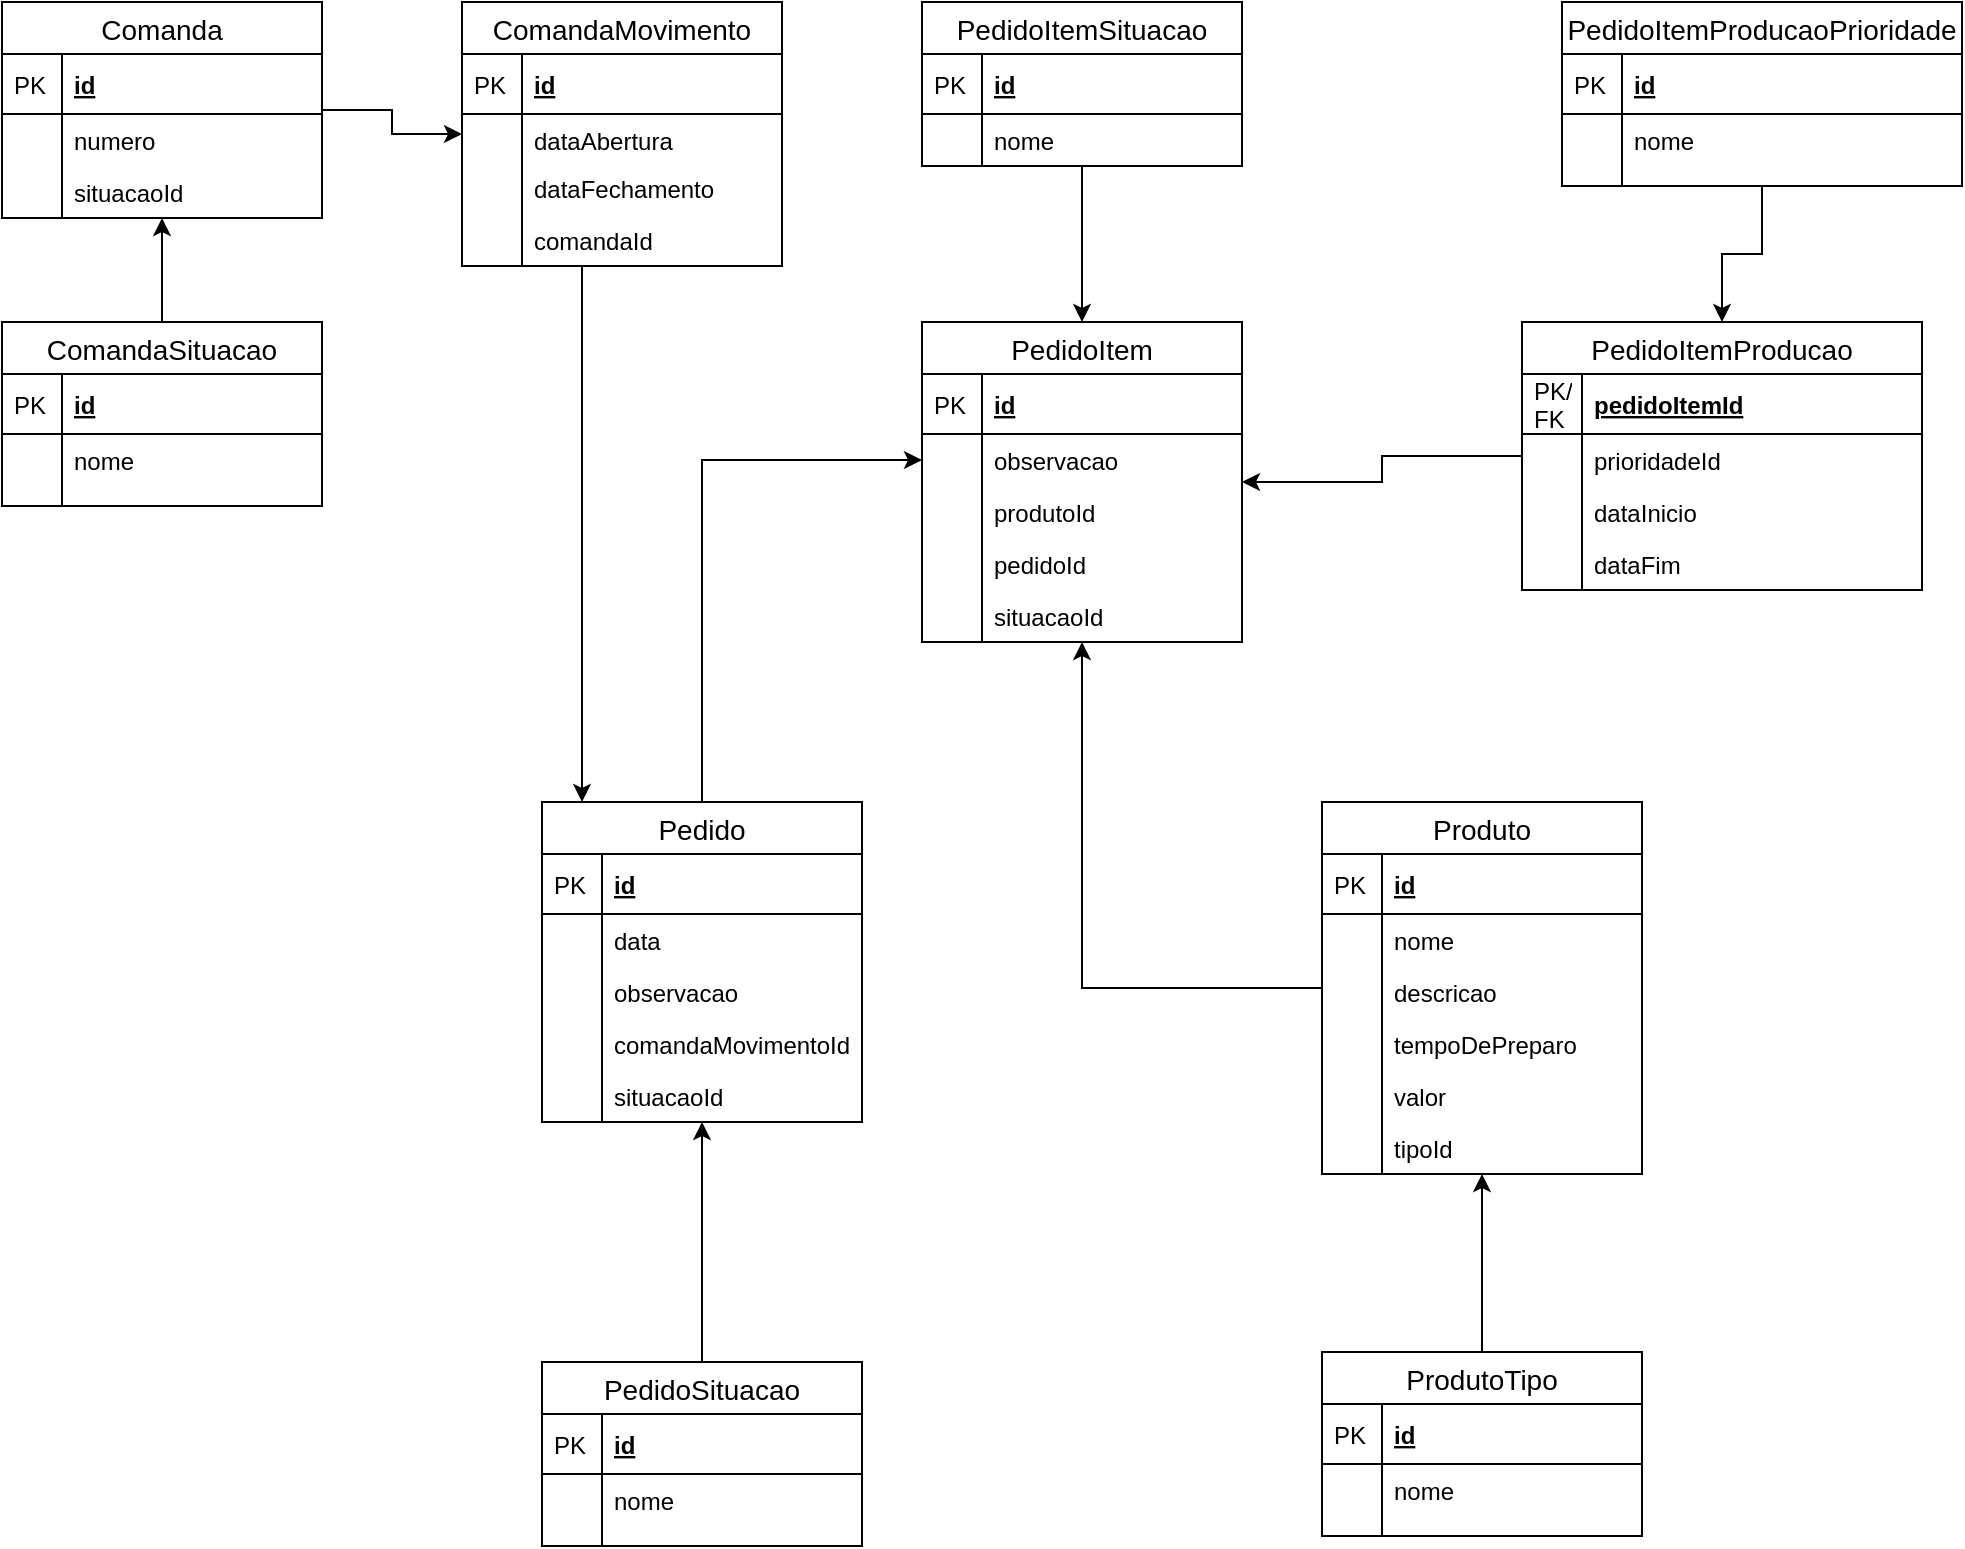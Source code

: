 <mxfile version="13.1.4" type="device"><diagram name="Page-1" id="e56a1550-8fbb-45ad-956c-1786394a9013"><mxGraphModel dx="1422" dy="762" grid="1" gridSize="10" guides="1" tooltips="1" connect="1" arrows="1" fold="1" page="1" pageScale="1" pageWidth="1100" pageHeight="850" background="#ffffff" math="0" shadow="0"><root><mxCell id="0"/><mxCell id="1" parent="0"/><mxCell id="rQG8oW-cDDTqa1CpiAXj-98" style="edgeStyle=orthogonalEdgeStyle;rounded=0;orthogonalLoop=1;jettySize=auto;html=1;" parent="1" source="rQG8oW-cDDTqa1CpiAXj-60" target="rQG8oW-cDDTqa1CpiAXj-1" edge="1"><mxGeometry relative="1" as="geometry"/></mxCell><mxCell id="rQG8oW-cDDTqa1CpiAXj-113" style="edgeStyle=orthogonalEdgeStyle;rounded=0;orthogonalLoop=1;jettySize=auto;html=1;" parent="1" source="rQG8oW-cDDTqa1CpiAXj-106" target="rQG8oW-cDDTqa1CpiAXj-12" edge="1"><mxGeometry relative="1" as="geometry"/></mxCell><mxCell id="rQG8oW-cDDTqa1CpiAXj-152" style="edgeStyle=orthogonalEdgeStyle;rounded=0;orthogonalLoop=1;jettySize=auto;html=1;" parent="1" source="rQG8oW-cDDTqa1CpiAXj-1" target="rQG8oW-cDDTqa1CpiAXj-141" edge="1"><mxGeometry relative="1" as="geometry"/></mxCell><mxCell id="dGEjeLmr6sXGNrBn6LQ6-9" style="edgeStyle=orthogonalEdgeStyle;rounded=0;orthogonalLoop=1;jettySize=auto;html=1;entryX=0.5;entryY=0;entryDx=0;entryDy=0;" parent="1" source="rQG8oW-cDDTqa1CpiAXj-81" target="dGEjeLmr6sXGNrBn6LQ6-1" edge="1"><mxGeometry relative="1" as="geometry"/></mxCell><mxCell id="rQG8oW-cDDTqa1CpiAXj-163" style="edgeStyle=orthogonalEdgeStyle;rounded=0;orthogonalLoop=1;jettySize=auto;html=1;" parent="1" source="rQG8oW-cDDTqa1CpiAXj-45" target="rQG8oW-cDDTqa1CpiAXj-23" edge="1"><mxGeometry relative="1" as="geometry"/></mxCell><mxCell id="dGEjeLmr6sXGNrBn6LQ6-34" style="edgeStyle=orthogonalEdgeStyle;rounded=0;orthogonalLoop=1;jettySize=auto;html=1;entryX=0;entryY=0.5;entryDx=0;entryDy=0;" parent="1" source="rQG8oW-cDDTqa1CpiAXj-12" target="dGEjeLmr6sXGNrBn6LQ6-26" edge="1"><mxGeometry relative="1" as="geometry"/></mxCell><mxCell id="rQG8oW-cDDTqa1CpiAXj-1" value="Comanda" style="swimlane;fontStyle=0;childLayout=stackLayout;horizontal=1;startSize=26;horizontalStack=0;resizeParent=1;resizeParentMax=0;resizeLast=0;collapsible=1;marginBottom=0;align=center;fontSize=14;" parent="1" vertex="1"><mxGeometry width="160" height="108" as="geometry"/></mxCell><mxCell id="rQG8oW-cDDTqa1CpiAXj-2" value="id" style="shape=partialRectangle;top=0;left=0;right=0;bottom=1;align=left;verticalAlign=middle;fillColor=none;spacingLeft=34;spacingRight=4;overflow=hidden;rotatable=0;points=[[0,0.5],[1,0.5]];portConstraint=eastwest;dropTarget=0;fontStyle=5;fontSize=12;" parent="rQG8oW-cDDTqa1CpiAXj-1" vertex="1"><mxGeometry y="26" width="160" height="30" as="geometry"/></mxCell><mxCell id="rQG8oW-cDDTqa1CpiAXj-3" value="PK" style="shape=partialRectangle;top=0;left=0;bottom=0;fillColor=none;align=left;verticalAlign=middle;spacingLeft=4;spacingRight=4;overflow=hidden;rotatable=0;points=[];portConstraint=eastwest;part=1;fontSize=12;" parent="rQG8oW-cDDTqa1CpiAXj-2" vertex="1" connectable="0"><mxGeometry width="30" height="30" as="geometry"/></mxCell><mxCell id="rQG8oW-cDDTqa1CpiAXj-104" value="numero" style="shape=partialRectangle;top=0;left=0;right=0;bottom=0;align=left;verticalAlign=top;fillColor=none;spacingLeft=34;spacingRight=4;overflow=hidden;rotatable=0;points=[[0,0.5],[1,0.5]];portConstraint=eastwest;dropTarget=0;fontSize=12;" parent="rQG8oW-cDDTqa1CpiAXj-1" vertex="1"><mxGeometry y="56" width="160" height="26" as="geometry"/></mxCell><mxCell id="rQG8oW-cDDTqa1CpiAXj-105" value="" style="shape=partialRectangle;top=0;left=0;bottom=0;fillColor=none;align=left;verticalAlign=top;spacingLeft=4;spacingRight=4;overflow=hidden;rotatable=0;points=[];portConstraint=eastwest;part=1;fontSize=12;" parent="rQG8oW-cDDTqa1CpiAXj-104" vertex="1" connectable="0"><mxGeometry width="30" height="26" as="geometry"/></mxCell><mxCell id="rQG8oW-cDDTqa1CpiAXj-156" value="situacaoId" style="shape=partialRectangle;top=0;left=0;right=0;bottom=0;align=left;verticalAlign=top;fillColor=none;spacingLeft=34;spacingRight=4;overflow=hidden;rotatable=0;points=[[0,0.5],[1,0.5]];portConstraint=eastwest;dropTarget=0;fontSize=12;" parent="rQG8oW-cDDTqa1CpiAXj-1" vertex="1"><mxGeometry y="82" width="160" height="26" as="geometry"/></mxCell><mxCell id="rQG8oW-cDDTqa1CpiAXj-157" value="" style="shape=partialRectangle;top=0;left=0;bottom=0;fillColor=none;align=left;verticalAlign=top;spacingLeft=4;spacingRight=4;overflow=hidden;rotatable=0;points=[];portConstraint=eastwest;part=1;fontSize=12;" parent="rQG8oW-cDDTqa1CpiAXj-156" vertex="1" connectable="0"><mxGeometry width="30" height="26" as="geometry"/></mxCell><mxCell id="rQG8oW-cDDTqa1CpiAXj-141" value="ComandaMovimento" style="swimlane;fontStyle=0;childLayout=stackLayout;horizontal=1;startSize=26;horizontalStack=0;resizeParent=1;resizeParentMax=0;resizeLast=0;collapsible=1;marginBottom=0;align=center;fontSize=14;" parent="1" vertex="1"><mxGeometry x="230" width="160" height="132" as="geometry"/></mxCell><mxCell id="rQG8oW-cDDTqa1CpiAXj-142" value="id" style="shape=partialRectangle;top=0;left=0;right=0;bottom=1;align=left;verticalAlign=middle;fillColor=none;spacingLeft=34;spacingRight=4;overflow=hidden;rotatable=0;points=[[0,0.5],[1,0.5]];portConstraint=eastwest;dropTarget=0;fontStyle=5;fontSize=12;" parent="rQG8oW-cDDTqa1CpiAXj-141" vertex="1"><mxGeometry y="26" width="160" height="30" as="geometry"/></mxCell><mxCell id="rQG8oW-cDDTqa1CpiAXj-143" value="PK" style="shape=partialRectangle;top=0;left=0;bottom=0;fillColor=none;align=left;verticalAlign=middle;spacingLeft=4;spacingRight=4;overflow=hidden;rotatable=0;points=[];portConstraint=eastwest;part=1;fontSize=12;" parent="rQG8oW-cDDTqa1CpiAXj-142" vertex="1" connectable="0"><mxGeometry width="30" height="30" as="geometry"/></mxCell><mxCell id="rQG8oW-cDDTqa1CpiAXj-144" value="dataAbertura" style="shape=partialRectangle;top=0;left=0;right=0;bottom=0;align=left;verticalAlign=top;fillColor=none;spacingLeft=34;spacingRight=4;overflow=hidden;rotatable=0;points=[[0,0.5],[1,0.5]];portConstraint=eastwest;dropTarget=0;fontSize=12;" parent="rQG8oW-cDDTqa1CpiAXj-141" vertex="1"><mxGeometry y="56" width="160" height="24" as="geometry"/></mxCell><mxCell id="rQG8oW-cDDTqa1CpiAXj-145" value="" style="shape=partialRectangle;top=0;left=0;bottom=0;fillColor=none;align=left;verticalAlign=top;spacingLeft=4;spacingRight=4;overflow=hidden;rotatable=0;points=[];portConstraint=eastwest;part=1;fontSize=12;" parent="rQG8oW-cDDTqa1CpiAXj-144" vertex="1" connectable="0"><mxGeometry width="30" height="24" as="geometry"/></mxCell><mxCell id="rQG8oW-cDDTqa1CpiAXj-146" value="dataFechamento" style="shape=partialRectangle;top=0;left=0;right=0;bottom=0;align=left;verticalAlign=top;fillColor=none;spacingLeft=34;spacingRight=4;overflow=hidden;rotatable=0;points=[[0,0.5],[1,0.5]];portConstraint=eastwest;dropTarget=0;fontSize=12;" parent="rQG8oW-cDDTqa1CpiAXj-141" vertex="1"><mxGeometry y="80" width="160" height="26" as="geometry"/></mxCell><mxCell id="rQG8oW-cDDTqa1CpiAXj-147" value="" style="shape=partialRectangle;top=0;left=0;bottom=0;fillColor=none;align=left;verticalAlign=top;spacingLeft=4;spacingRight=4;overflow=hidden;rotatable=0;points=[];portConstraint=eastwest;part=1;fontSize=12;" parent="rQG8oW-cDDTqa1CpiAXj-146" vertex="1" connectable="0"><mxGeometry width="30" height="26" as="geometry"/></mxCell><mxCell id="rQG8oW-cDDTqa1CpiAXj-148" value="comandaId" style="shape=partialRectangle;top=0;left=0;right=0;bottom=0;align=left;verticalAlign=top;fillColor=none;spacingLeft=34;spacingRight=4;overflow=hidden;rotatable=0;points=[[0,0.5],[1,0.5]];portConstraint=eastwest;dropTarget=0;fontSize=12;" parent="rQG8oW-cDDTqa1CpiAXj-141" vertex="1"><mxGeometry y="106" width="160" height="26" as="geometry"/></mxCell><mxCell id="rQG8oW-cDDTqa1CpiAXj-149" value="" style="shape=partialRectangle;top=0;left=0;bottom=0;fillColor=none;align=left;verticalAlign=top;spacingLeft=4;spacingRight=4;overflow=hidden;rotatable=0;points=[];portConstraint=eastwest;part=1;fontSize=12;" parent="rQG8oW-cDDTqa1CpiAXj-148" vertex="1" connectable="0"><mxGeometry width="30" height="26" as="geometry"/></mxCell><mxCell id="rQG8oW-cDDTqa1CpiAXj-12" value="Pedido" style="swimlane;fontStyle=0;childLayout=stackLayout;horizontal=1;startSize=26;horizontalStack=0;resizeParent=1;resizeParentMax=0;resizeLast=0;collapsible=1;marginBottom=0;align=center;fontSize=14;" parent="1" vertex="1"><mxGeometry x="270" y="400" width="160" height="160" as="geometry"/></mxCell><mxCell id="rQG8oW-cDDTqa1CpiAXj-13" value="id" style="shape=partialRectangle;top=0;left=0;right=0;bottom=1;align=left;verticalAlign=middle;fillColor=none;spacingLeft=34;spacingRight=4;overflow=hidden;rotatable=0;points=[[0,0.5],[1,0.5]];portConstraint=eastwest;dropTarget=0;fontStyle=5;fontSize=12;" parent="rQG8oW-cDDTqa1CpiAXj-12" vertex="1"><mxGeometry y="26" width="160" height="30" as="geometry"/></mxCell><mxCell id="rQG8oW-cDDTqa1CpiAXj-14" value="PK" style="shape=partialRectangle;top=0;left=0;bottom=0;fillColor=none;align=left;verticalAlign=middle;spacingLeft=4;spacingRight=4;overflow=hidden;rotatable=0;points=[];portConstraint=eastwest;part=1;fontSize=12;" parent="rQG8oW-cDDTqa1CpiAXj-13" vertex="1" connectable="0"><mxGeometry width="30" height="30" as="geometry"/></mxCell><mxCell id="rQG8oW-cDDTqa1CpiAXj-15" value="data" style="shape=partialRectangle;top=0;left=0;right=0;bottom=0;align=left;verticalAlign=top;fillColor=none;spacingLeft=34;spacingRight=4;overflow=hidden;rotatable=0;points=[[0,0.5],[1,0.5]];portConstraint=eastwest;dropTarget=0;fontSize=12;" parent="rQG8oW-cDDTqa1CpiAXj-12" vertex="1"><mxGeometry y="56" width="160" height="26" as="geometry"/></mxCell><mxCell id="rQG8oW-cDDTqa1CpiAXj-16" value="" style="shape=partialRectangle;top=0;left=0;bottom=0;fillColor=none;align=left;verticalAlign=top;spacingLeft=4;spacingRight=4;overflow=hidden;rotatable=0;points=[];portConstraint=eastwest;part=1;fontSize=12;" parent="rQG8oW-cDDTqa1CpiAXj-15" vertex="1" connectable="0"><mxGeometry width="30" height="26" as="geometry"/></mxCell><mxCell id="dGEjeLmr6sXGNrBn6LQ6-15" value="observacao" style="shape=partialRectangle;top=0;left=0;right=0;bottom=0;align=left;verticalAlign=top;fillColor=none;spacingLeft=34;spacingRight=4;overflow=hidden;rotatable=0;points=[[0,0.5],[1,0.5]];portConstraint=eastwest;dropTarget=0;fontSize=12;" parent="rQG8oW-cDDTqa1CpiAXj-12" vertex="1"><mxGeometry y="82" width="160" height="26" as="geometry"/></mxCell><mxCell id="dGEjeLmr6sXGNrBn6LQ6-16" value="" style="shape=partialRectangle;top=0;left=0;bottom=0;fillColor=none;align=left;verticalAlign=top;spacingLeft=4;spacingRight=4;overflow=hidden;rotatable=0;points=[];portConstraint=eastwest;part=1;fontSize=12;" parent="dGEjeLmr6sXGNrBn6LQ6-15" vertex="1" connectable="0"><mxGeometry width="30" height="26" as="geometry"/></mxCell><mxCell id="rQG8oW-cDDTqa1CpiAXj-100" value="comandaMovimentoId" style="shape=partialRectangle;top=0;left=0;right=0;bottom=0;align=left;verticalAlign=top;fillColor=none;spacingLeft=34;spacingRight=4;overflow=hidden;rotatable=0;points=[[0,0.5],[1,0.5]];portConstraint=eastwest;dropTarget=0;fontSize=12;" parent="rQG8oW-cDDTqa1CpiAXj-12" vertex="1"><mxGeometry y="108" width="160" height="26" as="geometry"/></mxCell><mxCell id="rQG8oW-cDDTqa1CpiAXj-101" value="" style="shape=partialRectangle;top=0;left=0;bottom=0;fillColor=none;align=left;verticalAlign=top;spacingLeft=4;spacingRight=4;overflow=hidden;rotatable=0;points=[];portConstraint=eastwest;part=1;fontSize=12;" parent="rQG8oW-cDDTqa1CpiAXj-100" vertex="1" connectable="0"><mxGeometry width="30" height="26" as="geometry"/></mxCell><mxCell id="rQG8oW-cDDTqa1CpiAXj-160" value="situacaoId" style="shape=partialRectangle;top=0;left=0;right=0;bottom=0;align=left;verticalAlign=top;fillColor=none;spacingLeft=34;spacingRight=4;overflow=hidden;rotatable=0;points=[[0,0.5],[1,0.5]];portConstraint=eastwest;dropTarget=0;fontSize=12;" parent="rQG8oW-cDDTqa1CpiAXj-12" vertex="1"><mxGeometry y="134" width="160" height="26" as="geometry"/></mxCell><mxCell id="rQG8oW-cDDTqa1CpiAXj-161" value="" style="shape=partialRectangle;top=0;left=0;bottom=0;fillColor=none;align=left;verticalAlign=top;spacingLeft=4;spacingRight=4;overflow=hidden;rotatable=0;points=[];portConstraint=eastwest;part=1;fontSize=12;" parent="rQG8oW-cDDTqa1CpiAXj-160" vertex="1" connectable="0"><mxGeometry width="30" height="26" as="geometry"/></mxCell><mxCell id="dGEjeLmr6sXGNrBn6LQ6-37" style="edgeStyle=orthogonalEdgeStyle;rounded=0;orthogonalLoop=1;jettySize=auto;html=1;" parent="1" source="rQG8oW-cDDTqa1CpiAXj-23" target="dGEjeLmr6sXGNrBn6LQ6-21" edge="1"><mxGeometry relative="1" as="geometry"/></mxCell><mxCell id="rQG8oW-cDDTqa1CpiAXj-23" value="Produto" style="swimlane;fontStyle=0;childLayout=stackLayout;horizontal=1;startSize=26;horizontalStack=0;resizeParent=1;resizeParentMax=0;resizeLast=0;collapsible=1;marginBottom=0;align=center;fontSize=14;" parent="1" vertex="1"><mxGeometry x="660" y="400" width="160" height="186" as="geometry"/></mxCell><mxCell id="rQG8oW-cDDTqa1CpiAXj-24" value="id" style="shape=partialRectangle;top=0;left=0;right=0;bottom=1;align=left;verticalAlign=middle;fillColor=none;spacingLeft=34;spacingRight=4;overflow=hidden;rotatable=0;points=[[0,0.5],[1,0.5]];portConstraint=eastwest;dropTarget=0;fontStyle=5;fontSize=12;" parent="rQG8oW-cDDTqa1CpiAXj-23" vertex="1"><mxGeometry y="26" width="160" height="30" as="geometry"/></mxCell><mxCell id="rQG8oW-cDDTqa1CpiAXj-25" value="PK" style="shape=partialRectangle;top=0;left=0;bottom=0;fillColor=none;align=left;verticalAlign=middle;spacingLeft=4;spacingRight=4;overflow=hidden;rotatable=0;points=[];portConstraint=eastwest;part=1;fontSize=12;" parent="rQG8oW-cDDTqa1CpiAXj-24" vertex="1" connectable="0"><mxGeometry width="30" height="30" as="geometry"/></mxCell><mxCell id="rQG8oW-cDDTqa1CpiAXj-26" value="nome" style="shape=partialRectangle;top=0;left=0;right=0;bottom=0;align=left;verticalAlign=top;fillColor=none;spacingLeft=34;spacingRight=4;overflow=hidden;rotatable=0;points=[[0,0.5],[1,0.5]];portConstraint=eastwest;dropTarget=0;fontSize=12;" parent="rQG8oW-cDDTqa1CpiAXj-23" vertex="1"><mxGeometry y="56" width="160" height="26" as="geometry"/></mxCell><mxCell id="rQG8oW-cDDTqa1CpiAXj-27" value="" style="shape=partialRectangle;top=0;left=0;bottom=0;fillColor=none;align=left;verticalAlign=top;spacingLeft=4;spacingRight=4;overflow=hidden;rotatable=0;points=[];portConstraint=eastwest;part=1;fontSize=12;" parent="rQG8oW-cDDTqa1CpiAXj-26" vertex="1" connectable="0"><mxGeometry width="30" height="26" as="geometry"/></mxCell><mxCell id="rQG8oW-cDDTqa1CpiAXj-28" value="descricao" style="shape=partialRectangle;top=0;left=0;right=0;bottom=0;align=left;verticalAlign=top;fillColor=none;spacingLeft=34;spacingRight=4;overflow=hidden;rotatable=0;points=[[0,0.5],[1,0.5]];portConstraint=eastwest;dropTarget=0;fontSize=12;" parent="rQG8oW-cDDTqa1CpiAXj-23" vertex="1"><mxGeometry y="82" width="160" height="26" as="geometry"/></mxCell><mxCell id="rQG8oW-cDDTqa1CpiAXj-29" value="" style="shape=partialRectangle;top=0;left=0;bottom=0;fillColor=none;align=left;verticalAlign=top;spacingLeft=4;spacingRight=4;overflow=hidden;rotatable=0;points=[];portConstraint=eastwest;part=1;fontSize=12;" parent="rQG8oW-cDDTqa1CpiAXj-28" vertex="1" connectable="0"><mxGeometry width="30" height="26" as="geometry"/></mxCell><mxCell id="rQG8oW-cDDTqa1CpiAXj-77" value="tempoDePreparo&#10;" style="shape=partialRectangle;top=0;left=0;right=0;bottom=0;align=left;verticalAlign=top;fillColor=none;spacingLeft=34;spacingRight=4;overflow=hidden;rotatable=0;points=[[0,0.5],[1,0.5]];portConstraint=eastwest;dropTarget=0;fontSize=12;" parent="rQG8oW-cDDTqa1CpiAXj-23" vertex="1"><mxGeometry y="108" width="160" height="26" as="geometry"/></mxCell><mxCell id="rQG8oW-cDDTqa1CpiAXj-78" value="" style="shape=partialRectangle;top=0;left=0;bottom=0;fillColor=none;align=left;verticalAlign=top;spacingLeft=4;spacingRight=4;overflow=hidden;rotatable=0;points=[];portConstraint=eastwest;part=1;fontSize=12;" parent="rQG8oW-cDDTqa1CpiAXj-77" vertex="1" connectable="0"><mxGeometry width="30" height="26" as="geometry"/></mxCell><mxCell id="rQG8oW-cDDTqa1CpiAXj-58" value="valor&#10;" style="shape=partialRectangle;top=0;left=0;right=0;bottom=0;align=left;verticalAlign=top;fillColor=none;spacingLeft=34;spacingRight=4;overflow=hidden;rotatable=0;points=[[0,0.5],[1,0.5]];portConstraint=eastwest;dropTarget=0;fontSize=12;" parent="rQG8oW-cDDTqa1CpiAXj-23" vertex="1"><mxGeometry y="134" width="160" height="26" as="geometry"/></mxCell><mxCell id="rQG8oW-cDDTqa1CpiAXj-59" value="" style="shape=partialRectangle;top=0;left=0;bottom=0;fillColor=none;align=left;verticalAlign=top;spacingLeft=4;spacingRight=4;overflow=hidden;rotatable=0;points=[];portConstraint=eastwest;part=1;fontSize=12;" parent="rQG8oW-cDDTqa1CpiAXj-58" vertex="1" connectable="0"><mxGeometry width="30" height="26" as="geometry"/></mxCell><mxCell id="rQG8oW-cDDTqa1CpiAXj-89" value="tipoId" style="shape=partialRectangle;top=0;left=0;right=0;bottom=0;align=left;verticalAlign=top;fillColor=none;spacingLeft=34;spacingRight=4;overflow=hidden;rotatable=0;points=[[0,0.5],[1,0.5]];portConstraint=eastwest;dropTarget=0;fontSize=12;" parent="rQG8oW-cDDTqa1CpiAXj-23" vertex="1"><mxGeometry y="160" width="160" height="26" as="geometry"/></mxCell><mxCell id="rQG8oW-cDDTqa1CpiAXj-90" value="" style="shape=partialRectangle;top=0;left=0;bottom=0;fillColor=none;align=left;verticalAlign=top;spacingLeft=4;spacingRight=4;overflow=hidden;rotatable=0;points=[];portConstraint=eastwest;part=1;fontSize=12;" parent="rQG8oW-cDDTqa1CpiAXj-89" vertex="1" connectable="0"><mxGeometry width="30" height="26" as="geometry"/></mxCell><mxCell id="rQG8oW-cDDTqa1CpiAXj-45" value="ProdutoTipo" style="swimlane;fontStyle=0;childLayout=stackLayout;horizontal=1;startSize=26;horizontalStack=0;resizeParent=1;resizeParentMax=0;resizeLast=0;collapsible=1;marginBottom=0;align=center;fontSize=14;" parent="1" vertex="1"><mxGeometry x="660" y="675" width="160" height="92" as="geometry"/></mxCell><mxCell id="rQG8oW-cDDTqa1CpiAXj-46" value="id" style="shape=partialRectangle;top=0;left=0;right=0;bottom=1;align=left;verticalAlign=middle;fillColor=none;spacingLeft=34;spacingRight=4;overflow=hidden;rotatable=0;points=[[0,0.5],[1,0.5]];portConstraint=eastwest;dropTarget=0;fontStyle=5;fontSize=12;" parent="rQG8oW-cDDTqa1CpiAXj-45" vertex="1"><mxGeometry y="26" width="160" height="30" as="geometry"/></mxCell><mxCell id="rQG8oW-cDDTqa1CpiAXj-47" value="PK" style="shape=partialRectangle;top=0;left=0;bottom=0;fillColor=none;align=left;verticalAlign=middle;spacingLeft=4;spacingRight=4;overflow=hidden;rotatable=0;points=[];portConstraint=eastwest;part=1;fontSize=12;" parent="rQG8oW-cDDTqa1CpiAXj-46" vertex="1" connectable="0"><mxGeometry width="30" height="30" as="geometry"/></mxCell><mxCell id="rQG8oW-cDDTqa1CpiAXj-48" value="nome" style="shape=partialRectangle;top=0;left=0;right=0;bottom=0;align=left;verticalAlign=top;fillColor=none;spacingLeft=34;spacingRight=4;overflow=hidden;rotatable=0;points=[[0,0.5],[1,0.5]];portConstraint=eastwest;dropTarget=0;fontSize=12;" parent="rQG8oW-cDDTqa1CpiAXj-45" vertex="1"><mxGeometry y="56" width="160" height="26" as="geometry"/></mxCell><mxCell id="rQG8oW-cDDTqa1CpiAXj-49" value="" style="shape=partialRectangle;top=0;left=0;bottom=0;fillColor=none;align=left;verticalAlign=top;spacingLeft=4;spacingRight=4;overflow=hidden;rotatable=0;points=[];portConstraint=eastwest;part=1;fontSize=12;" parent="rQG8oW-cDDTqa1CpiAXj-48" vertex="1" connectable="0"><mxGeometry width="30" height="26" as="geometry"/></mxCell><mxCell id="rQG8oW-cDDTqa1CpiAXj-54" value="" style="shape=partialRectangle;top=0;left=0;right=0;bottom=0;align=left;verticalAlign=top;fillColor=none;spacingLeft=34;spacingRight=4;overflow=hidden;rotatable=0;points=[[0,0.5],[1,0.5]];portConstraint=eastwest;dropTarget=0;fontSize=12;" parent="rQG8oW-cDDTqa1CpiAXj-45" vertex="1"><mxGeometry y="82" width="160" height="10" as="geometry"/></mxCell><mxCell id="rQG8oW-cDDTqa1CpiAXj-55" value="" style="shape=partialRectangle;top=0;left=0;bottom=0;fillColor=none;align=left;verticalAlign=top;spacingLeft=4;spacingRight=4;overflow=hidden;rotatable=0;points=[];portConstraint=eastwest;part=1;fontSize=12;" parent="rQG8oW-cDDTqa1CpiAXj-54" vertex="1" connectable="0"><mxGeometry width="30" height="10" as="geometry"/></mxCell><mxCell id="dGEjeLmr6sXGNrBn6LQ6-38" style="edgeStyle=orthogonalEdgeStyle;rounded=0;orthogonalLoop=1;jettySize=auto;html=1;" parent="1" source="dGEjeLmr6sXGNrBn6LQ6-1" target="dGEjeLmr6sXGNrBn6LQ6-21" edge="1"><mxGeometry relative="1" as="geometry"/></mxCell><mxCell id="dGEjeLmr6sXGNrBn6LQ6-39" style="edgeStyle=orthogonalEdgeStyle;rounded=0;orthogonalLoop=1;jettySize=auto;html=1;" parent="1" source="rQG8oW-cDDTqa1CpiAXj-148" target="rQG8oW-cDDTqa1CpiAXj-12" edge="1"><mxGeometry relative="1" as="geometry"><Array as="points"><mxPoint x="290" y="360"/><mxPoint x="290" y="360"/></Array></mxGeometry></mxCell><mxCell id="dGEjeLmr6sXGNrBn6LQ6-48" style="edgeStyle=orthogonalEdgeStyle;rounded=0;orthogonalLoop=1;jettySize=auto;html=1;" parent="1" source="dGEjeLmr6sXGNrBn6LQ6-40" target="dGEjeLmr6sXGNrBn6LQ6-21" edge="1"><mxGeometry relative="1" as="geometry"/></mxCell><mxCell id="rQG8oW-cDDTqa1CpiAXj-60" value="ComandaSituacao" style="swimlane;fontStyle=0;childLayout=stackLayout;horizontal=1;startSize=26;horizontalStack=0;resizeParent=1;resizeParentMax=0;resizeLast=0;collapsible=1;marginBottom=0;align=center;fontSize=14;" parent="1" vertex="1"><mxGeometry y="160" width="160" height="92" as="geometry"/></mxCell><mxCell id="rQG8oW-cDDTqa1CpiAXj-61" value="id" style="shape=partialRectangle;top=0;left=0;right=0;bottom=1;align=left;verticalAlign=middle;fillColor=none;spacingLeft=34;spacingRight=4;overflow=hidden;rotatable=0;points=[[0,0.5],[1,0.5]];portConstraint=eastwest;dropTarget=0;fontStyle=5;fontSize=12;" parent="rQG8oW-cDDTqa1CpiAXj-60" vertex="1"><mxGeometry y="26" width="160" height="30" as="geometry"/></mxCell><mxCell id="rQG8oW-cDDTqa1CpiAXj-62" value="PK" style="shape=partialRectangle;top=0;left=0;bottom=0;fillColor=none;align=left;verticalAlign=middle;spacingLeft=4;spacingRight=4;overflow=hidden;rotatable=0;points=[];portConstraint=eastwest;part=1;fontSize=12;" parent="rQG8oW-cDDTqa1CpiAXj-61" vertex="1" connectable="0"><mxGeometry width="30" height="30" as="geometry"/></mxCell><mxCell id="rQG8oW-cDDTqa1CpiAXj-63" value="nome" style="shape=partialRectangle;top=0;left=0;right=0;bottom=0;align=left;verticalAlign=top;fillColor=none;spacingLeft=34;spacingRight=4;overflow=hidden;rotatable=0;points=[[0,0.5],[1,0.5]];portConstraint=eastwest;dropTarget=0;fontSize=12;" parent="rQG8oW-cDDTqa1CpiAXj-60" vertex="1"><mxGeometry y="56" width="160" height="26" as="geometry"/></mxCell><mxCell id="rQG8oW-cDDTqa1CpiAXj-64" value="" style="shape=partialRectangle;top=0;left=0;bottom=0;fillColor=none;align=left;verticalAlign=top;spacingLeft=4;spacingRight=4;overflow=hidden;rotatable=0;points=[];portConstraint=eastwest;part=1;fontSize=12;" parent="rQG8oW-cDDTqa1CpiAXj-63" vertex="1" connectable="0"><mxGeometry width="30" height="26" as="geometry"/></mxCell><mxCell id="rQG8oW-cDDTqa1CpiAXj-69" value="" style="shape=partialRectangle;top=0;left=0;right=0;bottom=0;align=left;verticalAlign=top;fillColor=none;spacingLeft=34;spacingRight=4;overflow=hidden;rotatable=0;points=[[0,0.5],[1,0.5]];portConstraint=eastwest;dropTarget=0;fontSize=12;" parent="rQG8oW-cDDTqa1CpiAXj-60" vertex="1"><mxGeometry y="82" width="160" height="10" as="geometry"/></mxCell><mxCell id="rQG8oW-cDDTqa1CpiAXj-70" value="" style="shape=partialRectangle;top=0;left=0;bottom=0;fillColor=none;align=left;verticalAlign=top;spacingLeft=4;spacingRight=4;overflow=hidden;rotatable=0;points=[];portConstraint=eastwest;part=1;fontSize=12;" parent="rQG8oW-cDDTqa1CpiAXj-69" vertex="1" connectable="0"><mxGeometry width="30" height="10" as="geometry"/></mxCell><mxCell id="dGEjeLmr6sXGNrBn6LQ6-21" value="PedidoItem" style="swimlane;fontStyle=0;childLayout=stackLayout;horizontal=1;startSize=26;horizontalStack=0;resizeParent=1;resizeParentMax=0;resizeLast=0;collapsible=1;marginBottom=0;align=center;fontSize=14;" parent="1" vertex="1"><mxGeometry x="460" y="160" width="160" height="160" as="geometry"/></mxCell><mxCell id="dGEjeLmr6sXGNrBn6LQ6-22" value="id" style="shape=partialRectangle;top=0;left=0;right=0;bottom=1;align=left;verticalAlign=middle;fillColor=none;spacingLeft=34;spacingRight=4;overflow=hidden;rotatable=0;points=[[0,0.5],[1,0.5]];portConstraint=eastwest;dropTarget=0;fontStyle=5;fontSize=12;" parent="dGEjeLmr6sXGNrBn6LQ6-21" vertex="1"><mxGeometry y="26" width="160" height="30" as="geometry"/></mxCell><mxCell id="dGEjeLmr6sXGNrBn6LQ6-23" value="PK" style="shape=partialRectangle;top=0;left=0;bottom=0;fillColor=none;align=left;verticalAlign=middle;spacingLeft=4;spacingRight=4;overflow=hidden;rotatable=0;points=[];portConstraint=eastwest;part=1;fontSize=12;" parent="dGEjeLmr6sXGNrBn6LQ6-22" vertex="1" connectable="0"><mxGeometry width="30" height="30" as="geometry"/></mxCell><mxCell id="dGEjeLmr6sXGNrBn6LQ6-26" value="observacao" style="shape=partialRectangle;top=0;left=0;right=0;bottom=0;align=left;verticalAlign=top;fillColor=none;spacingLeft=34;spacingRight=4;overflow=hidden;rotatable=0;points=[[0,0.5],[1,0.5]];portConstraint=eastwest;dropTarget=0;fontSize=12;" parent="dGEjeLmr6sXGNrBn6LQ6-21" vertex="1"><mxGeometry y="56" width="160" height="26" as="geometry"/></mxCell><mxCell id="dGEjeLmr6sXGNrBn6LQ6-27" value="" style="shape=partialRectangle;top=0;left=0;bottom=0;fillColor=none;align=left;verticalAlign=top;spacingLeft=4;spacingRight=4;overflow=hidden;rotatable=0;points=[];portConstraint=eastwest;part=1;fontSize=12;" parent="dGEjeLmr6sXGNrBn6LQ6-26" vertex="1" connectable="0"><mxGeometry width="30" height="26" as="geometry"/></mxCell><mxCell id="dGEjeLmr6sXGNrBn6LQ6-30" value="produtoId" style="shape=partialRectangle;top=0;left=0;right=0;bottom=0;align=left;verticalAlign=top;fillColor=none;spacingLeft=34;spacingRight=4;overflow=hidden;rotatable=0;points=[[0,0.5],[1,0.5]];portConstraint=eastwest;dropTarget=0;fontSize=12;" parent="dGEjeLmr6sXGNrBn6LQ6-21" vertex="1"><mxGeometry y="82" width="160" height="26" as="geometry"/></mxCell><mxCell id="dGEjeLmr6sXGNrBn6LQ6-31" value="" style="shape=partialRectangle;top=0;left=0;bottom=0;fillColor=none;align=left;verticalAlign=top;spacingLeft=4;spacingRight=4;overflow=hidden;rotatable=0;points=[];portConstraint=eastwest;part=1;fontSize=12;" parent="dGEjeLmr6sXGNrBn6LQ6-30" vertex="1" connectable="0"><mxGeometry width="30" height="26" as="geometry"/></mxCell><mxCell id="dGEjeLmr6sXGNrBn6LQ6-35" value="pedidoId" style="shape=partialRectangle;top=0;left=0;right=0;bottom=0;align=left;verticalAlign=top;fillColor=none;spacingLeft=34;spacingRight=4;overflow=hidden;rotatable=0;points=[[0,0.5],[1,0.5]];portConstraint=eastwest;dropTarget=0;fontSize=12;" parent="dGEjeLmr6sXGNrBn6LQ6-21" vertex="1"><mxGeometry y="108" width="160" height="26" as="geometry"/></mxCell><mxCell id="dGEjeLmr6sXGNrBn6LQ6-36" value="" style="shape=partialRectangle;top=0;left=0;bottom=0;fillColor=none;align=left;verticalAlign=top;spacingLeft=4;spacingRight=4;overflow=hidden;rotatable=0;points=[];portConstraint=eastwest;part=1;fontSize=12;" parent="dGEjeLmr6sXGNrBn6LQ6-35" vertex="1" connectable="0"><mxGeometry width="30" height="26" as="geometry"/></mxCell><mxCell id="dGEjeLmr6sXGNrBn6LQ6-51" value="situacaoId" style="shape=partialRectangle;top=0;left=0;right=0;bottom=0;align=left;verticalAlign=top;fillColor=none;spacingLeft=34;spacingRight=4;overflow=hidden;rotatable=0;points=[[0,0.5],[1,0.5]];portConstraint=eastwest;dropTarget=0;fontSize=12;" parent="dGEjeLmr6sXGNrBn6LQ6-21" vertex="1"><mxGeometry y="134" width="160" height="26" as="geometry"/></mxCell><mxCell id="dGEjeLmr6sXGNrBn6LQ6-52" value="" style="shape=partialRectangle;top=0;left=0;bottom=0;fillColor=none;align=left;verticalAlign=top;spacingLeft=4;spacingRight=4;overflow=hidden;rotatable=0;points=[];portConstraint=eastwest;part=1;fontSize=12;" parent="dGEjeLmr6sXGNrBn6LQ6-51" vertex="1" connectable="0"><mxGeometry width="30" height="26" as="geometry"/></mxCell><mxCell id="dGEjeLmr6sXGNrBn6LQ6-1" value="PedidoItemProducao" style="swimlane;fontStyle=0;childLayout=stackLayout;horizontal=1;startSize=26;horizontalStack=0;resizeParent=1;resizeParentMax=0;resizeLast=0;collapsible=1;marginBottom=0;align=center;fontSize=14;" parent="1" vertex="1"><mxGeometry x="760" y="160" width="200" height="134" as="geometry"/></mxCell><mxCell id="dGEjeLmr6sXGNrBn6LQ6-2" value="pedidoItemId" style="shape=partialRectangle;top=0;left=0;right=0;bottom=1;align=left;verticalAlign=middle;fillColor=none;spacingLeft=34;spacingRight=4;overflow=hidden;rotatable=0;points=[[0,0.5],[1,0.5]];portConstraint=eastwest;dropTarget=0;fontStyle=5;fontSize=12;" parent="dGEjeLmr6sXGNrBn6LQ6-1" vertex="1"><mxGeometry y="26" width="200" height="30" as="geometry"/></mxCell><mxCell id="dGEjeLmr6sXGNrBn6LQ6-3" value="PK/&#10;FK" style="shape=partialRectangle;top=0;left=0;bottom=0;fillColor=none;align=left;verticalAlign=middle;spacingLeft=4;spacingRight=4;overflow=hidden;rotatable=0;points=[];portConstraint=eastwest;part=1;fontSize=12;" parent="dGEjeLmr6sXGNrBn6LQ6-2" vertex="1" connectable="0"><mxGeometry width="30" height="30" as="geometry"/></mxCell><mxCell id="dGEjeLmr6sXGNrBn6LQ6-12" value="prioridadeId" style="shape=partialRectangle;top=0;left=0;right=0;bottom=0;align=left;verticalAlign=top;fillColor=none;spacingLeft=34;spacingRight=4;overflow=hidden;rotatable=0;points=[[0,0.5],[1,0.5]];portConstraint=eastwest;dropTarget=0;fontSize=12;" parent="dGEjeLmr6sXGNrBn6LQ6-1" vertex="1"><mxGeometry y="56" width="200" height="26" as="geometry"/></mxCell><mxCell id="dGEjeLmr6sXGNrBn6LQ6-13" value="" style="shape=partialRectangle;top=0;left=0;bottom=0;fillColor=none;align=left;verticalAlign=top;spacingLeft=4;spacingRight=4;overflow=hidden;rotatable=0;points=[];portConstraint=eastwest;part=1;fontSize=12;" parent="dGEjeLmr6sXGNrBn6LQ6-12" vertex="1" connectable="0"><mxGeometry width="30" height="26" as="geometry"/></mxCell><mxCell id="dGEjeLmr6sXGNrBn6LQ6-17" value="dataInicio" style="shape=partialRectangle;top=0;left=0;right=0;bottom=0;align=left;verticalAlign=top;fillColor=none;spacingLeft=34;spacingRight=4;overflow=hidden;rotatable=0;points=[[0,0.5],[1,0.5]];portConstraint=eastwest;dropTarget=0;fontSize=12;" parent="dGEjeLmr6sXGNrBn6LQ6-1" vertex="1"><mxGeometry y="82" width="200" height="26" as="geometry"/></mxCell><mxCell id="dGEjeLmr6sXGNrBn6LQ6-18" value="" style="shape=partialRectangle;top=0;left=0;bottom=0;fillColor=none;align=left;verticalAlign=top;spacingLeft=4;spacingRight=4;overflow=hidden;rotatable=0;points=[];portConstraint=eastwest;part=1;fontSize=12;" parent="dGEjeLmr6sXGNrBn6LQ6-17" vertex="1" connectable="0"><mxGeometry width="30" height="26" as="geometry"/></mxCell><mxCell id="dGEjeLmr6sXGNrBn6LQ6-19" value="dataFim" style="shape=partialRectangle;top=0;left=0;right=0;bottom=0;align=left;verticalAlign=top;fillColor=none;spacingLeft=34;spacingRight=4;overflow=hidden;rotatable=0;points=[[0,0.5],[1,0.5]];portConstraint=eastwest;dropTarget=0;fontSize=12;" parent="dGEjeLmr6sXGNrBn6LQ6-1" vertex="1"><mxGeometry y="108" width="200" height="26" as="geometry"/></mxCell><mxCell id="dGEjeLmr6sXGNrBn6LQ6-20" value="" style="shape=partialRectangle;top=0;left=0;bottom=0;fillColor=none;align=left;verticalAlign=top;spacingLeft=4;spacingRight=4;overflow=hidden;rotatable=0;points=[];portConstraint=eastwest;part=1;fontSize=12;" parent="dGEjeLmr6sXGNrBn6LQ6-19" vertex="1" connectable="0"><mxGeometry width="30" height="26" as="geometry"/></mxCell><mxCell id="rQG8oW-cDDTqa1CpiAXj-106" value="PedidoSituacao" style="swimlane;fontStyle=0;childLayout=stackLayout;horizontal=1;startSize=26;horizontalStack=0;resizeParent=1;resizeParentMax=0;resizeLast=0;collapsible=1;marginBottom=0;align=center;fontSize=14;" parent="1" vertex="1"><mxGeometry x="270" y="680" width="160" height="92" as="geometry"/></mxCell><mxCell id="rQG8oW-cDDTqa1CpiAXj-107" value="id" style="shape=partialRectangle;top=0;left=0;right=0;bottom=1;align=left;verticalAlign=middle;fillColor=none;spacingLeft=34;spacingRight=4;overflow=hidden;rotatable=0;points=[[0,0.5],[1,0.5]];portConstraint=eastwest;dropTarget=0;fontStyle=5;fontSize=12;" parent="rQG8oW-cDDTqa1CpiAXj-106" vertex="1"><mxGeometry y="26" width="160" height="30" as="geometry"/></mxCell><mxCell id="rQG8oW-cDDTqa1CpiAXj-108" value="PK" style="shape=partialRectangle;top=0;left=0;bottom=0;fillColor=none;align=left;verticalAlign=middle;spacingLeft=4;spacingRight=4;overflow=hidden;rotatable=0;points=[];portConstraint=eastwest;part=1;fontSize=12;" parent="rQG8oW-cDDTqa1CpiAXj-107" vertex="1" connectable="0"><mxGeometry width="30" height="30" as="geometry"/></mxCell><mxCell id="rQG8oW-cDDTqa1CpiAXj-109" value="nome" style="shape=partialRectangle;top=0;left=0;right=0;bottom=0;align=left;verticalAlign=top;fillColor=none;spacingLeft=34;spacingRight=4;overflow=hidden;rotatable=0;points=[[0,0.5],[1,0.5]];portConstraint=eastwest;dropTarget=0;fontSize=12;" parent="rQG8oW-cDDTqa1CpiAXj-106" vertex="1"><mxGeometry y="56" width="160" height="26" as="geometry"/></mxCell><mxCell id="rQG8oW-cDDTqa1CpiAXj-110" value="" style="shape=partialRectangle;top=0;left=0;bottom=0;fillColor=none;align=left;verticalAlign=top;spacingLeft=4;spacingRight=4;overflow=hidden;rotatable=0;points=[];portConstraint=eastwest;part=1;fontSize=12;" parent="rQG8oW-cDDTqa1CpiAXj-109" vertex="1" connectable="0"><mxGeometry width="30" height="26" as="geometry"/></mxCell><mxCell id="rQG8oW-cDDTqa1CpiAXj-111" value="" style="shape=partialRectangle;top=0;left=0;right=0;bottom=0;align=left;verticalAlign=top;fillColor=none;spacingLeft=34;spacingRight=4;overflow=hidden;rotatable=0;points=[[0,0.5],[1,0.5]];portConstraint=eastwest;dropTarget=0;fontSize=12;" parent="rQG8oW-cDDTqa1CpiAXj-106" vertex="1"><mxGeometry y="82" width="160" height="10" as="geometry"/></mxCell><mxCell id="rQG8oW-cDDTqa1CpiAXj-112" value="" style="shape=partialRectangle;top=0;left=0;bottom=0;fillColor=none;align=left;verticalAlign=top;spacingLeft=4;spacingRight=4;overflow=hidden;rotatable=0;points=[];portConstraint=eastwest;part=1;fontSize=12;" parent="rQG8oW-cDDTqa1CpiAXj-111" vertex="1" connectable="0"><mxGeometry width="30" height="10" as="geometry"/></mxCell><mxCell id="dGEjeLmr6sXGNrBn6LQ6-40" value="PedidoItemSituacao" style="swimlane;fontStyle=0;childLayout=stackLayout;horizontal=1;startSize=26;horizontalStack=0;resizeParent=1;resizeParentMax=0;resizeLast=0;collapsible=1;marginBottom=0;align=center;fontSize=14;" parent="1" vertex="1"><mxGeometry x="460" width="160" height="82" as="geometry"/></mxCell><mxCell id="dGEjeLmr6sXGNrBn6LQ6-41" value="id" style="shape=partialRectangle;top=0;left=0;right=0;bottom=1;align=left;verticalAlign=middle;fillColor=none;spacingLeft=34;spacingRight=4;overflow=hidden;rotatable=0;points=[[0,0.5],[1,0.5]];portConstraint=eastwest;dropTarget=0;fontStyle=5;fontSize=12;" parent="dGEjeLmr6sXGNrBn6LQ6-40" vertex="1"><mxGeometry y="26" width="160" height="30" as="geometry"/></mxCell><mxCell id="dGEjeLmr6sXGNrBn6LQ6-42" value="PK" style="shape=partialRectangle;top=0;left=0;bottom=0;fillColor=none;align=left;verticalAlign=middle;spacingLeft=4;spacingRight=4;overflow=hidden;rotatable=0;points=[];portConstraint=eastwest;part=1;fontSize=12;" parent="dGEjeLmr6sXGNrBn6LQ6-41" vertex="1" connectable="0"><mxGeometry width="30" height="30" as="geometry"/></mxCell><mxCell id="dGEjeLmr6sXGNrBn6LQ6-43" value="nome" style="shape=partialRectangle;top=0;left=0;right=0;bottom=0;align=left;verticalAlign=top;fillColor=none;spacingLeft=34;spacingRight=4;overflow=hidden;rotatable=0;points=[[0,0.5],[1,0.5]];portConstraint=eastwest;dropTarget=0;fontSize=12;" parent="dGEjeLmr6sXGNrBn6LQ6-40" vertex="1"><mxGeometry y="56" width="160" height="26" as="geometry"/></mxCell><mxCell id="dGEjeLmr6sXGNrBn6LQ6-44" value="" style="shape=partialRectangle;top=0;left=0;bottom=0;fillColor=none;align=left;verticalAlign=top;spacingLeft=4;spacingRight=4;overflow=hidden;rotatable=0;points=[];portConstraint=eastwest;part=1;fontSize=12;" parent="dGEjeLmr6sXGNrBn6LQ6-43" vertex="1" connectable="0"><mxGeometry width="30" height="26" as="geometry"/></mxCell><mxCell id="rQG8oW-cDDTqa1CpiAXj-81" value="PedidoItemProducaoPrioridade" style="swimlane;fontStyle=0;childLayout=stackLayout;horizontal=1;startSize=26;horizontalStack=0;resizeParent=1;resizeParentMax=0;resizeLast=0;collapsible=1;marginBottom=0;align=center;fontSize=14;" parent="1" vertex="1"><mxGeometry x="780" width="200" height="92" as="geometry"/></mxCell><mxCell id="rQG8oW-cDDTqa1CpiAXj-82" value="id" style="shape=partialRectangle;top=0;left=0;right=0;bottom=1;align=left;verticalAlign=middle;fillColor=none;spacingLeft=34;spacingRight=4;overflow=hidden;rotatable=0;points=[[0,0.5],[1,0.5]];portConstraint=eastwest;dropTarget=0;fontStyle=5;fontSize=12;" parent="rQG8oW-cDDTqa1CpiAXj-81" vertex="1"><mxGeometry y="26" width="200" height="30" as="geometry"/></mxCell><mxCell id="rQG8oW-cDDTqa1CpiAXj-83" value="PK" style="shape=partialRectangle;top=0;left=0;bottom=0;fillColor=none;align=left;verticalAlign=middle;spacingLeft=4;spacingRight=4;overflow=hidden;rotatable=0;points=[];portConstraint=eastwest;part=1;fontSize=12;" parent="rQG8oW-cDDTqa1CpiAXj-82" vertex="1" connectable="0"><mxGeometry width="30" height="30" as="geometry"/></mxCell><mxCell id="rQG8oW-cDDTqa1CpiAXj-84" value="nome" style="shape=partialRectangle;top=0;left=0;right=0;bottom=0;align=left;verticalAlign=top;fillColor=none;spacingLeft=34;spacingRight=4;overflow=hidden;rotatable=0;points=[[0,0.5],[1,0.5]];portConstraint=eastwest;dropTarget=0;fontSize=12;" parent="rQG8oW-cDDTqa1CpiAXj-81" vertex="1"><mxGeometry y="56" width="200" height="26" as="geometry"/></mxCell><mxCell id="rQG8oW-cDDTqa1CpiAXj-85" value="" style="shape=partialRectangle;top=0;left=0;bottom=0;fillColor=none;align=left;verticalAlign=top;spacingLeft=4;spacingRight=4;overflow=hidden;rotatable=0;points=[];portConstraint=eastwest;part=1;fontSize=12;" parent="rQG8oW-cDDTqa1CpiAXj-84" vertex="1" connectable="0"><mxGeometry width="30" height="26" as="geometry"/></mxCell><mxCell id="rQG8oW-cDDTqa1CpiAXj-86" value="" style="shape=partialRectangle;top=0;left=0;right=0;bottom=0;align=left;verticalAlign=top;fillColor=none;spacingLeft=34;spacingRight=4;overflow=hidden;rotatable=0;points=[[0,0.5],[1,0.5]];portConstraint=eastwest;dropTarget=0;fontSize=12;" parent="rQG8oW-cDDTqa1CpiAXj-81" vertex="1"><mxGeometry y="82" width="200" height="10" as="geometry"/></mxCell><mxCell id="rQG8oW-cDDTqa1CpiAXj-87" value="" style="shape=partialRectangle;top=0;left=0;bottom=0;fillColor=none;align=left;verticalAlign=top;spacingLeft=4;spacingRight=4;overflow=hidden;rotatable=0;points=[];portConstraint=eastwest;part=1;fontSize=12;" parent="rQG8oW-cDDTqa1CpiAXj-86" vertex="1" connectable="0"><mxGeometry width="30" height="10" as="geometry"/></mxCell></root></mxGraphModel></diagram></mxfile>